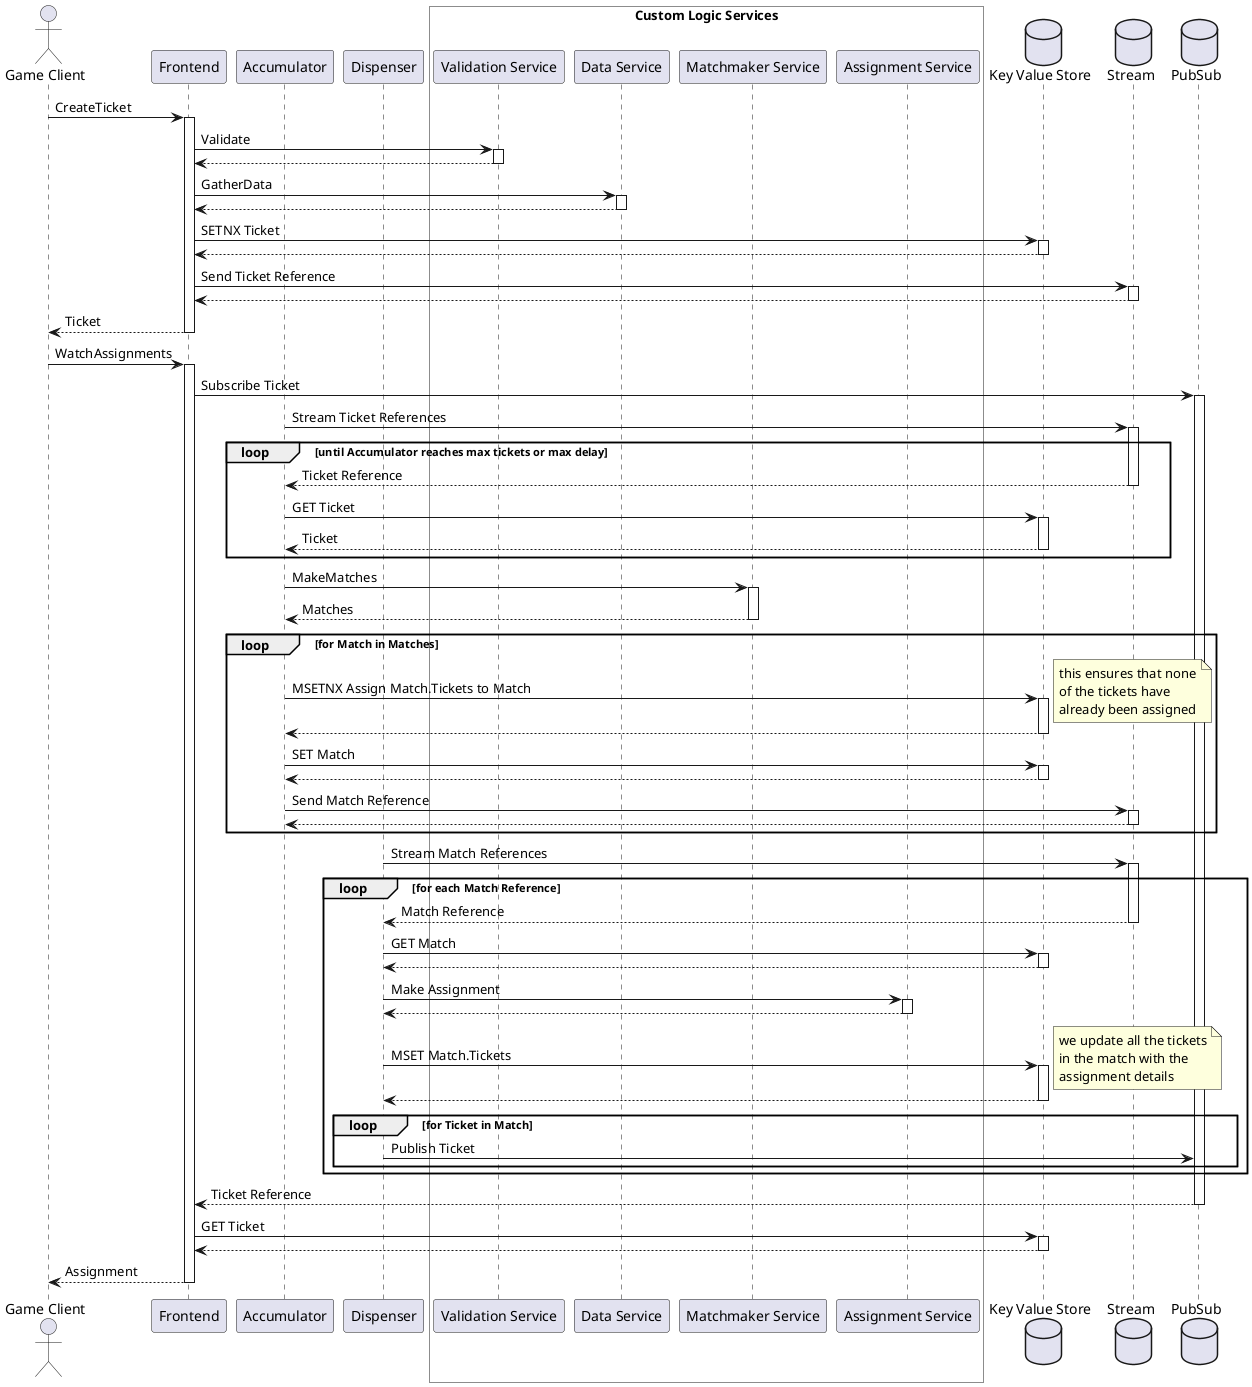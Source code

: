 @startuml
actor "Game Client" as GC
participant "Frontend" as F
participant "Accumulator" as A
participant "Dispenser" as D

box "Custom Logic Services" #White
    participant "Validation Service" as VS
    participant "Data Service" as DS
    participant "Matchmaker Service" as MS
    participant "Assignment Service" as AS
end box

database "Key Value Store" as KV
database "Stream" as ST
database "PubSub" as PS


GC -> F: CreateTicket
activate F
    F -> VS: Validate
    activate VS
    return

    F -> DS: GatherData
    activate DS
    return

    F -> KV: SETNX Ticket
    activate KV
    return
    F -> ST: Send Ticket Reference
    activate ST
    return
return Ticket

GC -> F: WatchAssignments
activate F
    F -> PS: Subscribe Ticket
    activate PS

        A -> ST: Stream Ticket References
        activate ST
        loop until Accumulator reaches max tickets or max delay
        return Ticket Reference

        A -> KV: GET Ticket
        activate KV
        return Ticket
        end

        A -> MS: MakeMatches
        activate MS
        return Matches

        loop for Match in Matches
            A -> KV: MSETNX Assign Match.Tickets to Match
            note right
                this ensures that none
                of the tickets have
                already been assigned
            end note
            activate KV
            return

            A -> KV: SET Match
            activate KV
            return

            A -> ST: Send Match Reference
            activate ST
            return
        end

        D -> ST: Stream Match References
        activate ST
            loop for each Match Reference
                return Match Reference

                D -> KV: GET Match
                activate KV
                return

                D -> AS: Make Assignment
                activate AS
                return

                D -> KV: MSET Match.Tickets
                note right
                    we update all the tickets
                    in the match with the
                    assignment details
                end note
                activate KV
                return

                loop for Ticket in Match
                    D -> PS: Publish Ticket
                end
            end

        return Ticket Reference
    F -> KV: GET Ticket
    activate KV
    return
return Assignment
@enduml
